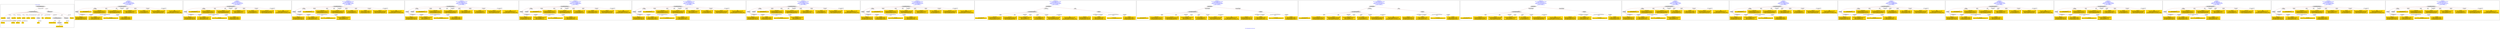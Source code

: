 digraph n0 {
fontcolor="blue"
remincross="true"
label="s19-s-indianapolis-artworks.xml"
subgraph cluster_0 {
label="1-correct model"
n2[style="filled",color="white",fillcolor="lightgray",label="CulturalHeritageObject1"];
n3[shape="plaintext",style="filled",fillcolor="gold",label="creationDate"];
n4[style="filled",color="white",fillcolor="lightgray",label="Person1"];
n5[shape="plaintext",style="filled",fillcolor="gold",label="galleryLabel"];
n6[shape="plaintext",style="filled",fillcolor="gold",label="dimensions"];
n7[shape="plaintext",style="filled",fillcolor="gold",label="materials"];
n8[shape="plaintext",style="filled",fillcolor="gold",label="creditLine"];
n9[shape="plaintext",style="filled",fillcolor="gold",label="provenance"];
n10[style="filled",color="white",fillcolor="lightgray",label="Concept1"];
n11[shape="plaintext",style="filled",fillcolor="gold",label="title"];
n12[shape="plaintext",style="filled",fillcolor="gold",label="accessionNumber"];
n13[style="filled",color="white",fillcolor="lightgray",label="CulturalHeritageObject2"];
n14[style="filled",color="white",fillcolor="lightgray",label="Document2"];
n15[shape="plaintext",style="filled",fillcolor="gold",label="relatedArtworksTitle"];
n16[style="filled",color="white",fillcolor="lightgray",label="Document1"];
n17[shape="plaintext",style="filled",fillcolor="gold",label="nationality"];
n18[shape="plaintext",style="filled",fillcolor="gold",label="birthDate"];
n19[shape="plaintext",style="filled",fillcolor="gold",label="deathDate"];
n20[shape="plaintext",style="filled",fillcolor="gold",label="artist"];
n21[style="filled",color="white",fillcolor="lightgray",label="EuropeanaAggregation1"];
n22[style="filled",color="white",fillcolor="lightgray",label="WebResource1"];
n23[shape="plaintext",style="filled",fillcolor="gold",label="imageURL"];
n24[shape="plaintext",style="filled",fillcolor="gold",label="values"];
n25[shape="plaintext",style="filled",fillcolor="gold",label="relatedArtworksURL"];
n26[shape="plaintext",style="filled",fillcolor="gold",label="sourceURL"];
}
subgraph cluster_1 {
label="candidate 0\nlink coherence:1.0\nnode coherence:1.0\nconfidence:0.6098210716190807\nmapping score:0.6729706602366633\ncost:11.99999\n-precision:0.58-recall:0.29"
n28[style="filled",color="white",fillcolor="lightgray",label="CulturalHeritageObject1"];
n29[style="filled",color="white",fillcolor="lightgray",label="Person1"];
n30[shape="plaintext",style="filled",fillcolor="gold",label="accessionNumber\n[CulturalHeritageObject,extent,1.0]"];
n31[shape="plaintext",style="filled",fillcolor="gold",label="galleryLabel\n[CulturalHeritageObject,title,0.707]\n[CulturalHeritageObject,provenance,0.171]\n[Person,nameOfThePerson,0.061]\n[CulturalHeritageObject,medium,0.06]"];
n32[shape="plaintext",style="filled",fillcolor="gold",label="dimensions\n[CulturalHeritageObject,extent,0.787]\n[Person,nameOfThePerson,0.211]\n[CulturalHeritageObject,title,0.003]\n[CulturalHeritageObject,medium,0.0]"];
n33[shape="plaintext",style="filled",fillcolor="gold",label="provenance\n[CulturalHeritageObject,provenance,0.586]\n[CulturalHeritageObject,title,0.22]\n[CulturalHeritageObject,rightsHolder,0.116]\n[Person,nameOfThePerson,0.078]"];
n34[shape="plaintext",style="filled",fillcolor="gold",label="deathDate\n[Person,dateOfDeath,0.708]\n[CulturalHeritageObject,created,0.201]\n[Person,dateOfBirth,0.09]\n[CulturalHeritageObject,provenance,0.001]"];
n35[shape="plaintext",style="filled",fillcolor="gold",label="creationDate\n[CulturalHeritageObject,created,0.455]\n[Person,dateOfDeath,0.273]\n[Person,dateOfBirth,0.271]\n[CulturalHeritageObject,provenance,0.001]"];
n36[shape="plaintext",style="filled",fillcolor="gold",label="materials\n[CulturalHeritageObject,medium,1.0]\n[Concept,prefLabel,0.0]\n[Person,nameOfThePerson,0.0]\n[CulturalHeritageObject,title,0.0]"];
n37[shape="plaintext",style="filled",fillcolor="gold",label="creditLine\n[CulturalHeritageObject,provenance,0.899]\n[CulturalHeritageObject,title,0.055]\n[Person,nameOfThePerson,0.039]\n[CulturalHeritageObject,rightsHolder,0.006]"];
n38[shape="plaintext",style="filled",fillcolor="gold",label="title\n[CulturalHeritageObject,title,0.849]\n[Person,nameOfThePerson,0.1]\n[CulturalHeritageObject,provenance,0.046]\n[CulturalHeritageObject,accessionNumber,0.004]"];
n39[shape="plaintext",style="filled",fillcolor="gold",label="nationality\n[Person,countryAssociatedWithThePerson,1.0]"];
n40[shape="plaintext",style="filled",fillcolor="gold",label="birthDate\n[Person,dateOfBirth,0.608]\n[CulturalHeritageObject,created,0.326]\n[Person,dateOfDeath,0.066]\n[CulturalHeritageObject,extent,0.0]"];
}
subgraph cluster_2 {
label="candidate 1\nlink coherence:1.0\nnode coherence:1.0\nconfidence:0.5714271812495123\nmapping score:0.6601726967801405\ncost:11.99999\n-precision:0.58-recall:0.29"
n42[style="filled",color="white",fillcolor="lightgray",label="CulturalHeritageObject1"];
n43[style="filled",color="white",fillcolor="lightgray",label="Person1"];
n44[shape="plaintext",style="filled",fillcolor="gold",label="accessionNumber\n[CulturalHeritageObject,extent,1.0]"];
n45[shape="plaintext",style="filled",fillcolor="gold",label="galleryLabel\n[CulturalHeritageObject,title,0.707]\n[CulturalHeritageObject,provenance,0.171]\n[Person,nameOfThePerson,0.061]\n[CulturalHeritageObject,medium,0.06]"];
n46[shape="plaintext",style="filled",fillcolor="gold",label="dimensions\n[CulturalHeritageObject,extent,0.787]\n[Person,nameOfThePerson,0.211]\n[CulturalHeritageObject,title,0.003]\n[CulturalHeritageObject,medium,0.0]"];
n47[shape="plaintext",style="filled",fillcolor="gold",label="creditLine\n[CulturalHeritageObject,provenance,0.899]\n[CulturalHeritageObject,title,0.055]\n[Person,nameOfThePerson,0.039]\n[CulturalHeritageObject,rightsHolder,0.006]"];
n48[shape="plaintext",style="filled",fillcolor="gold",label="deathDate\n[Person,dateOfDeath,0.708]\n[CulturalHeritageObject,created,0.201]\n[Person,dateOfBirth,0.09]\n[CulturalHeritageObject,provenance,0.001]"];
n49[shape="plaintext",style="filled",fillcolor="gold",label="creationDate\n[CulturalHeritageObject,created,0.455]\n[Person,dateOfDeath,0.273]\n[Person,dateOfBirth,0.271]\n[CulturalHeritageObject,provenance,0.001]"];
n50[shape="plaintext",style="filled",fillcolor="gold",label="materials\n[CulturalHeritageObject,medium,1.0]\n[Concept,prefLabel,0.0]\n[Person,nameOfThePerson,0.0]\n[CulturalHeritageObject,title,0.0]"];
n51[shape="plaintext",style="filled",fillcolor="gold",label="provenance\n[CulturalHeritageObject,provenance,0.586]\n[CulturalHeritageObject,title,0.22]\n[CulturalHeritageObject,rightsHolder,0.116]\n[Person,nameOfThePerson,0.078]"];
n52[shape="plaintext",style="filled",fillcolor="gold",label="title\n[CulturalHeritageObject,title,0.849]\n[Person,nameOfThePerson,0.1]\n[CulturalHeritageObject,provenance,0.046]\n[CulturalHeritageObject,accessionNumber,0.004]"];
n53[shape="plaintext",style="filled",fillcolor="gold",label="nationality\n[Person,countryAssociatedWithThePerson,1.0]"];
n54[shape="plaintext",style="filled",fillcolor="gold",label="birthDate\n[Person,dateOfBirth,0.608]\n[CulturalHeritageObject,created,0.326]\n[Person,dateOfDeath,0.066]\n[CulturalHeritageObject,extent,0.0]"];
}
subgraph cluster_3 {
label="candidate 10\nlink coherence:0.9230769230769231\nnode coherence:1.0\nconfidence:0.5675004105070843\nmapping score:0.6588637731993311\ncost:12.99999\n-precision:0.38-recall:0.21"
n56[style="filled",color="white",fillcolor="lightgray",label="CulturalHeritageObject1"];
n57[style="filled",color="white",fillcolor="lightgray",label="Person1"];
n58[style="filled",color="white",fillcolor="lightgray",label="Concept1"];
n59[shape="plaintext",style="filled",fillcolor="gold",label="accessionNumber\n[CulturalHeritageObject,extent,1.0]"];
n60[shape="plaintext",style="filled",fillcolor="gold",label="galleryLabel\n[CulturalHeritageObject,title,0.707]\n[CulturalHeritageObject,provenance,0.171]\n[Person,nameOfThePerson,0.061]\n[CulturalHeritageObject,medium,0.06]"];
n61[shape="plaintext",style="filled",fillcolor="gold",label="dimensions\n[CulturalHeritageObject,extent,0.787]\n[Person,nameOfThePerson,0.211]\n[CulturalHeritageObject,title,0.003]\n[CulturalHeritageObject,medium,0.0]"];
n62[shape="plaintext",style="filled",fillcolor="gold",label="provenance\n[CulturalHeritageObject,provenance,0.586]\n[CulturalHeritageObject,title,0.22]\n[CulturalHeritageObject,rightsHolder,0.116]\n[Person,nameOfThePerson,0.078]"];
n63[shape="plaintext",style="filled",fillcolor="gold",label="deathDate\n[Person,dateOfDeath,0.708]\n[CulturalHeritageObject,created,0.201]\n[Person,dateOfBirth,0.09]\n[CulturalHeritageObject,provenance,0.001]"];
n64[shape="plaintext",style="filled",fillcolor="gold",label="materials\n[CulturalHeritageObject,medium,1.0]\n[Concept,prefLabel,0.0]\n[Person,nameOfThePerson,0.0]\n[CulturalHeritageObject,title,0.0]"];
n65[shape="plaintext",style="filled",fillcolor="gold",label="birthDate\n[Person,dateOfBirth,0.608]\n[CulturalHeritageObject,created,0.326]\n[Person,dateOfDeath,0.066]\n[CulturalHeritageObject,extent,0.0]"];
n66[shape="plaintext",style="filled",fillcolor="gold",label="creditLine\n[CulturalHeritageObject,provenance,0.899]\n[CulturalHeritageObject,title,0.055]\n[Person,nameOfThePerson,0.039]\n[CulturalHeritageObject,rightsHolder,0.006]"];
n67[shape="plaintext",style="filled",fillcolor="gold",label="title\n[CulturalHeritageObject,title,0.849]\n[Person,nameOfThePerson,0.1]\n[CulturalHeritageObject,provenance,0.046]\n[CulturalHeritageObject,accessionNumber,0.004]"];
n68[shape="plaintext",style="filled",fillcolor="gold",label="nationality\n[Person,countryAssociatedWithThePerson,1.0]"];
n69[shape="plaintext",style="filled",fillcolor="gold",label="creationDate\n[CulturalHeritageObject,created,0.455]\n[Person,dateOfDeath,0.273]\n[Person,dateOfBirth,0.271]\n[CulturalHeritageObject,provenance,0.001]"];
}
subgraph cluster_4 {
label="candidate 11\nlink coherence:0.9230769230769231\nnode coherence:1.0\nconfidence:0.5470961419353331\nmapping score:0.6520623503420807\ncost:12.99999\n-precision:0.38-recall:0.21"
n71[style="filled",color="white",fillcolor="lightgray",label="CulturalHeritageObject1"];
n72[style="filled",color="white",fillcolor="lightgray",label="Person1"];
n73[style="filled",color="white",fillcolor="lightgray",label="Concept1"];
n74[shape="plaintext",style="filled",fillcolor="gold",label="accessionNumber\n[CulturalHeritageObject,extent,1.0]"];
n75[shape="plaintext",style="filled",fillcolor="gold",label="galleryLabel\n[CulturalHeritageObject,title,0.707]\n[CulturalHeritageObject,provenance,0.171]\n[Person,nameOfThePerson,0.061]\n[CulturalHeritageObject,medium,0.06]"];
n76[shape="plaintext",style="filled",fillcolor="gold",label="dimensions\n[CulturalHeritageObject,extent,0.787]\n[Person,nameOfThePerson,0.211]\n[CulturalHeritageObject,title,0.003]\n[CulturalHeritageObject,medium,0.0]"];
n77[shape="plaintext",style="filled",fillcolor="gold",label="provenance\n[CulturalHeritageObject,provenance,0.586]\n[CulturalHeritageObject,title,0.22]\n[CulturalHeritageObject,rightsHolder,0.116]\n[Person,nameOfThePerson,0.078]"];
n78[shape="plaintext",style="filled",fillcolor="gold",label="deathDate\n[Person,dateOfDeath,0.708]\n[CulturalHeritageObject,created,0.201]\n[Person,dateOfBirth,0.09]\n[CulturalHeritageObject,provenance,0.001]"];
n79[shape="plaintext",style="filled",fillcolor="gold",label="creationDate\n[CulturalHeritageObject,created,0.455]\n[Person,dateOfDeath,0.273]\n[Person,dateOfBirth,0.271]\n[CulturalHeritageObject,provenance,0.001]"];
n80[shape="plaintext",style="filled",fillcolor="gold",label="materials\n[CulturalHeritageObject,medium,1.0]\n[Concept,prefLabel,0.0]\n[Person,nameOfThePerson,0.0]\n[CulturalHeritageObject,title,0.0]"];
n81[shape="plaintext",style="filled",fillcolor="gold",label="creditLine\n[CulturalHeritageObject,provenance,0.899]\n[CulturalHeritageObject,title,0.055]\n[Person,nameOfThePerson,0.039]\n[CulturalHeritageObject,rightsHolder,0.006]"];
n82[shape="plaintext",style="filled",fillcolor="gold",label="title\n[CulturalHeritageObject,title,0.849]\n[Person,nameOfThePerson,0.1]\n[CulturalHeritageObject,provenance,0.046]\n[CulturalHeritageObject,accessionNumber,0.004]"];
n83[shape="plaintext",style="filled",fillcolor="gold",label="nationality\n[Person,countryAssociatedWithThePerson,1.0]"];
n84[shape="plaintext",style="filled",fillcolor="gold",label="birthDate\n[Person,dateOfBirth,0.608]\n[CulturalHeritageObject,created,0.326]\n[Person,dateOfDeath,0.066]\n[CulturalHeritageObject,extent,0.0]"];
}
subgraph cluster_5 {
label="candidate 12\nlink coherence:0.9230769230769231\nnode coherence:1.0\nconfidence:0.5114786998479691\nmapping score:0.6401898696462928\ncost:12.99999\n-precision:0.31-recall:0.17"
n86[style="filled",color="white",fillcolor="lightgray",label="CulturalHeritageObject1"];
n87[style="filled",color="white",fillcolor="lightgray",label="Person1"];
n88[style="filled",color="white",fillcolor="lightgray",label="Concept1"];
n89[shape="plaintext",style="filled",fillcolor="gold",label="accessionNumber\n[CulturalHeritageObject,extent,1.0]"];
n90[shape="plaintext",style="filled",fillcolor="gold",label="galleryLabel\n[CulturalHeritageObject,title,0.707]\n[CulturalHeritageObject,provenance,0.171]\n[Person,nameOfThePerson,0.061]\n[CulturalHeritageObject,medium,0.06]"];
n91[shape="plaintext",style="filled",fillcolor="gold",label="dimensions\n[CulturalHeritageObject,extent,0.787]\n[Person,nameOfThePerson,0.211]\n[CulturalHeritageObject,title,0.003]\n[CulturalHeritageObject,medium,0.0]"];
n92[shape="plaintext",style="filled",fillcolor="gold",label="provenance\n[CulturalHeritageObject,provenance,0.586]\n[CulturalHeritageObject,title,0.22]\n[CulturalHeritageObject,rightsHolder,0.116]\n[Person,nameOfThePerson,0.078]"];
n93[shape="plaintext",style="filled",fillcolor="gold",label="creationDate\n[CulturalHeritageObject,created,0.455]\n[Person,dateOfDeath,0.273]\n[Person,dateOfBirth,0.271]\n[CulturalHeritageObject,provenance,0.001]"];
n94[shape="plaintext",style="filled",fillcolor="gold",label="materials\n[CulturalHeritageObject,medium,1.0]\n[Concept,prefLabel,0.0]\n[Person,nameOfThePerson,0.0]\n[CulturalHeritageObject,title,0.0]"];
n95[shape="plaintext",style="filled",fillcolor="gold",label="birthDate\n[Person,dateOfBirth,0.608]\n[CulturalHeritageObject,created,0.326]\n[Person,dateOfDeath,0.066]\n[CulturalHeritageObject,extent,0.0]"];
n96[shape="plaintext",style="filled",fillcolor="gold",label="creditLine\n[CulturalHeritageObject,provenance,0.899]\n[CulturalHeritageObject,title,0.055]\n[Person,nameOfThePerson,0.039]\n[CulturalHeritageObject,rightsHolder,0.006]"];
n97[shape="plaintext",style="filled",fillcolor="gold",label="title\n[CulturalHeritageObject,title,0.849]\n[Person,nameOfThePerson,0.1]\n[CulturalHeritageObject,provenance,0.046]\n[CulturalHeritageObject,accessionNumber,0.004]"];
n98[shape="plaintext",style="filled",fillcolor="gold",label="nationality\n[Person,countryAssociatedWithThePerson,1.0]"];
n99[shape="plaintext",style="filled",fillcolor="gold",label="deathDate\n[Person,dateOfDeath,0.708]\n[CulturalHeritageObject,created,0.201]\n[Person,dateOfBirth,0.09]\n[CulturalHeritageObject,provenance,0.001]"];
}
subgraph cluster_6 {
label="candidate 13\nlink coherence:0.9230769230769231\nnode coherence:1.0\nconfidence:0.5043973502209643\nmapping score:0.6378294197706245\ncost:12.99999\n-precision:0.38-recall:0.21"
n101[style="filled",color="white",fillcolor="lightgray",label="CulturalHeritageObject1"];
n102[style="filled",color="white",fillcolor="lightgray",label="Person1"];
n103[style="filled",color="white",fillcolor="lightgray",label="Concept1"];
n104[shape="plaintext",style="filled",fillcolor="gold",label="accessionNumber\n[CulturalHeritageObject,extent,1.0]"];
n105[shape="plaintext",style="filled",fillcolor="gold",label="galleryLabel\n[CulturalHeritageObject,title,0.707]\n[CulturalHeritageObject,provenance,0.171]\n[Person,nameOfThePerson,0.061]\n[CulturalHeritageObject,medium,0.06]"];
n106[shape="plaintext",style="filled",fillcolor="gold",label="dimensions\n[CulturalHeritageObject,extent,0.787]\n[Person,nameOfThePerson,0.211]\n[CulturalHeritageObject,title,0.003]\n[CulturalHeritageObject,medium,0.0]"];
n107[shape="plaintext",style="filled",fillcolor="gold",label="provenance\n[CulturalHeritageObject,provenance,0.586]\n[CulturalHeritageObject,title,0.22]\n[CulturalHeritageObject,rightsHolder,0.116]\n[Person,nameOfThePerson,0.078]"];
n108[shape="plaintext",style="filled",fillcolor="gold",label="creationDate\n[CulturalHeritageObject,created,0.455]\n[Person,dateOfDeath,0.273]\n[Person,dateOfBirth,0.271]\n[CulturalHeritageObject,provenance,0.001]"];
n109[shape="plaintext",style="filled",fillcolor="gold",label="materials\n[CulturalHeritageObject,medium,1.0]\n[Concept,prefLabel,0.0]\n[Person,nameOfThePerson,0.0]\n[CulturalHeritageObject,title,0.0]"];
n110[shape="plaintext",style="filled",fillcolor="gold",label="birthDate\n[Person,dateOfBirth,0.608]\n[CulturalHeritageObject,created,0.326]\n[Person,dateOfDeath,0.066]\n[CulturalHeritageObject,extent,0.0]"];
n111[shape="plaintext",style="filled",fillcolor="gold",label="creditLine\n[CulturalHeritageObject,provenance,0.899]\n[CulturalHeritageObject,title,0.055]\n[Person,nameOfThePerson,0.039]\n[CulturalHeritageObject,rightsHolder,0.006]"];
n112[shape="plaintext",style="filled",fillcolor="gold",label="title\n[CulturalHeritageObject,title,0.849]\n[Person,nameOfThePerson,0.1]\n[CulturalHeritageObject,provenance,0.046]\n[CulturalHeritageObject,accessionNumber,0.004]"];
n113[shape="plaintext",style="filled",fillcolor="gold",label="nationality\n[Person,countryAssociatedWithThePerson,1.0]"];
n114[shape="plaintext",style="filled",fillcolor="gold",label="deathDate\n[Person,dateOfDeath,0.708]\n[CulturalHeritageObject,created,0.201]\n[Person,dateOfBirth,0.09]\n[CulturalHeritageObject,provenance,0.001]"];
}
subgraph cluster_7 {
label="candidate 14\nlink coherence:0.9230769230769231\nnode coherence:1.0\nconfidence:0.4976941311963319\nmapping score:0.6355950134290803\ncost:12.99999\n-precision:0.31-recall:0.17"
n116[style="filled",color="white",fillcolor="lightgray",label="CulturalHeritageObject1"];
n117[style="filled",color="white",fillcolor="lightgray",label="Person1"];
n118[style="filled",color="white",fillcolor="lightgray",label="Concept1"];
n119[shape="plaintext",style="filled",fillcolor="gold",label="accessionNumber\n[CulturalHeritageObject,extent,1.0]"];
n120[shape="plaintext",style="filled",fillcolor="gold",label="galleryLabel\n[CulturalHeritageObject,title,0.707]\n[CulturalHeritageObject,provenance,0.171]\n[Person,nameOfThePerson,0.061]\n[CulturalHeritageObject,medium,0.06]"];
n121[shape="plaintext",style="filled",fillcolor="gold",label="dimensions\n[CulturalHeritageObject,extent,0.787]\n[Person,nameOfThePerson,0.211]\n[CulturalHeritageObject,title,0.003]\n[CulturalHeritageObject,medium,0.0]"];
n122[shape="plaintext",style="filled",fillcolor="gold",label="provenance\n[CulturalHeritageObject,provenance,0.586]\n[CulturalHeritageObject,title,0.22]\n[CulturalHeritageObject,rightsHolder,0.116]\n[Person,nameOfThePerson,0.078]"];
n123[shape="plaintext",style="filled",fillcolor="gold",label="deathDate\n[Person,dateOfDeath,0.708]\n[CulturalHeritageObject,created,0.201]\n[Person,dateOfBirth,0.09]\n[CulturalHeritageObject,provenance,0.001]"];
n124[shape="plaintext",style="filled",fillcolor="gold",label="materials\n[CulturalHeritageObject,medium,1.0]\n[Concept,prefLabel,0.0]\n[Person,nameOfThePerson,0.0]\n[CulturalHeritageObject,title,0.0]"];
n125[shape="plaintext",style="filled",fillcolor="gold",label="birthDate\n[Person,dateOfBirth,0.608]\n[CulturalHeritageObject,created,0.326]\n[Person,dateOfDeath,0.066]\n[CulturalHeritageObject,extent,0.0]"];
n126[shape="plaintext",style="filled",fillcolor="gold",label="creditLine\n[CulturalHeritageObject,provenance,0.899]\n[CulturalHeritageObject,title,0.055]\n[Person,nameOfThePerson,0.039]\n[CulturalHeritageObject,rightsHolder,0.006]"];
n127[shape="plaintext",style="filled",fillcolor="gold",label="title\n[CulturalHeritageObject,title,0.849]\n[Person,nameOfThePerson,0.1]\n[CulturalHeritageObject,provenance,0.046]\n[CulturalHeritageObject,accessionNumber,0.004]"];
n128[shape="plaintext",style="filled",fillcolor="gold",label="nationality\n[Person,countryAssociatedWithThePerson,1.0]"];
n129[shape="plaintext",style="filled",fillcolor="gold",label="creationDate\n[CulturalHeritageObject,created,0.455]\n[Person,dateOfDeath,0.273]\n[Person,dateOfBirth,0.271]\n[CulturalHeritageObject,provenance,0.001]"];
}
subgraph cluster_8 {
label="candidate 15\nlink coherence:0.9230769230769231\nnode coherence:1.0\nconfidence:0.46600345985139585\nmapping score:0.6250314563141016\ncost:12.99999\n-precision:0.38-recall:0.21"
n131[style="filled",color="white",fillcolor="lightgray",label="CulturalHeritageObject1"];
n132[style="filled",color="white",fillcolor="lightgray",label="Person1"];
n133[style="filled",color="white",fillcolor="lightgray",label="Concept1"];
n134[shape="plaintext",style="filled",fillcolor="gold",label="accessionNumber\n[CulturalHeritageObject,extent,1.0]"];
n135[shape="plaintext",style="filled",fillcolor="gold",label="galleryLabel\n[CulturalHeritageObject,title,0.707]\n[CulturalHeritageObject,provenance,0.171]\n[Person,nameOfThePerson,0.061]\n[CulturalHeritageObject,medium,0.06]"];
n136[shape="plaintext",style="filled",fillcolor="gold",label="dimensions\n[CulturalHeritageObject,extent,0.787]\n[Person,nameOfThePerson,0.211]\n[CulturalHeritageObject,title,0.003]\n[CulturalHeritageObject,medium,0.0]"];
n137[shape="plaintext",style="filled",fillcolor="gold",label="creditLine\n[CulturalHeritageObject,provenance,0.899]\n[CulturalHeritageObject,title,0.055]\n[Person,nameOfThePerson,0.039]\n[CulturalHeritageObject,rightsHolder,0.006]"];
n138[shape="plaintext",style="filled",fillcolor="gold",label="creationDate\n[CulturalHeritageObject,created,0.455]\n[Person,dateOfDeath,0.273]\n[Person,dateOfBirth,0.271]\n[CulturalHeritageObject,provenance,0.001]"];
n139[shape="plaintext",style="filled",fillcolor="gold",label="materials\n[CulturalHeritageObject,medium,1.0]\n[Concept,prefLabel,0.0]\n[Person,nameOfThePerson,0.0]\n[CulturalHeritageObject,title,0.0]"];
n140[shape="plaintext",style="filled",fillcolor="gold",label="birthDate\n[Person,dateOfBirth,0.608]\n[CulturalHeritageObject,created,0.326]\n[Person,dateOfDeath,0.066]\n[CulturalHeritageObject,extent,0.0]"];
n141[shape="plaintext",style="filled",fillcolor="gold",label="provenance\n[CulturalHeritageObject,provenance,0.586]\n[CulturalHeritageObject,title,0.22]\n[CulturalHeritageObject,rightsHolder,0.116]\n[Person,nameOfThePerson,0.078]"];
n142[shape="plaintext",style="filled",fillcolor="gold",label="title\n[CulturalHeritageObject,title,0.849]\n[Person,nameOfThePerson,0.1]\n[CulturalHeritageObject,provenance,0.046]\n[CulturalHeritageObject,accessionNumber,0.004]"];
n143[shape="plaintext",style="filled",fillcolor="gold",label="nationality\n[Person,countryAssociatedWithThePerson,1.0]"];
n144[shape="plaintext",style="filled",fillcolor="gold",label="deathDate\n[Person,dateOfDeath,0.708]\n[CulturalHeritageObject,created,0.201]\n[Person,dateOfBirth,0.09]\n[CulturalHeritageObject,provenance,0.001]"];
}
subgraph cluster_9 {
label="candidate 16\nlink coherence:0.8461538461538461\nnode coherence:1.0\nconfidence:0.6098210716190807\nmapping score:0.6729706602366633\ncost:211.010002\n-precision:0.46-recall:0.25"
n146[style="filled",color="white",fillcolor="lightgray",label="ProvidedCHO1"];
n147[style="filled",color="white",fillcolor="lightgray",label="CulturalHeritageObject1"];
n148[style="filled",color="white",fillcolor="lightgray",label="Person1"];
n149[shape="plaintext",style="filled",fillcolor="gold",label="accessionNumber\n[CulturalHeritageObject,extent,1.0]"];
n150[shape="plaintext",style="filled",fillcolor="gold",label="galleryLabel\n[CulturalHeritageObject,title,0.707]\n[CulturalHeritageObject,provenance,0.171]\n[Person,nameOfThePerson,0.061]\n[CulturalHeritageObject,medium,0.06]"];
n151[shape="plaintext",style="filled",fillcolor="gold",label="dimensions\n[CulturalHeritageObject,extent,0.787]\n[Person,nameOfThePerson,0.211]\n[CulturalHeritageObject,title,0.003]\n[CulturalHeritageObject,medium,0.0]"];
n152[shape="plaintext",style="filled",fillcolor="gold",label="provenance\n[CulturalHeritageObject,provenance,0.586]\n[CulturalHeritageObject,title,0.22]\n[CulturalHeritageObject,rightsHolder,0.116]\n[Person,nameOfThePerson,0.078]"];
n153[shape="plaintext",style="filled",fillcolor="gold",label="deathDate\n[Person,dateOfDeath,0.708]\n[CulturalHeritageObject,created,0.201]\n[Person,dateOfBirth,0.09]\n[CulturalHeritageObject,provenance,0.001]"];
n154[shape="plaintext",style="filled",fillcolor="gold",label="creationDate\n[CulturalHeritageObject,created,0.455]\n[Person,dateOfDeath,0.273]\n[Person,dateOfBirth,0.271]\n[CulturalHeritageObject,provenance,0.001]"];
n155[shape="plaintext",style="filled",fillcolor="gold",label="materials\n[CulturalHeritageObject,medium,1.0]\n[Concept,prefLabel,0.0]\n[Person,nameOfThePerson,0.0]\n[CulturalHeritageObject,title,0.0]"];
n156[shape="plaintext",style="filled",fillcolor="gold",label="creditLine\n[CulturalHeritageObject,provenance,0.899]\n[CulturalHeritageObject,title,0.055]\n[Person,nameOfThePerson,0.039]\n[CulturalHeritageObject,rightsHolder,0.006]"];
n157[shape="plaintext",style="filled",fillcolor="gold",label="title\n[CulturalHeritageObject,title,0.849]\n[Person,nameOfThePerson,0.1]\n[CulturalHeritageObject,provenance,0.046]\n[CulturalHeritageObject,accessionNumber,0.004]"];
n158[shape="plaintext",style="filled",fillcolor="gold",label="nationality\n[Person,countryAssociatedWithThePerson,1.0]"];
n159[shape="plaintext",style="filled",fillcolor="gold",label="birthDate\n[Person,dateOfBirth,0.608]\n[CulturalHeritageObject,created,0.326]\n[Person,dateOfDeath,0.066]\n[CulturalHeritageObject,extent,0.0]"];
}
subgraph cluster_10 {
label="candidate 17\nlink coherence:0.8461538461538461\nnode coherence:1.0\nconfidence:0.6098210716190807\nmapping score:0.6729706602366633\ncost:211.020004\n-precision:0.46-recall:0.25"
n161[style="filled",color="white",fillcolor="lightgray",label="Organization1"];
n162[style="filled",color="white",fillcolor="lightgray",label="CulturalHeritageObject1"];
n163[style="filled",color="white",fillcolor="lightgray",label="Person1"];
n164[shape="plaintext",style="filled",fillcolor="gold",label="accessionNumber\n[CulturalHeritageObject,extent,1.0]"];
n165[shape="plaintext",style="filled",fillcolor="gold",label="galleryLabel\n[CulturalHeritageObject,title,0.707]\n[CulturalHeritageObject,provenance,0.171]\n[Person,nameOfThePerson,0.061]\n[CulturalHeritageObject,medium,0.06]"];
n166[shape="plaintext",style="filled",fillcolor="gold",label="dimensions\n[CulturalHeritageObject,extent,0.787]\n[Person,nameOfThePerson,0.211]\n[CulturalHeritageObject,title,0.003]\n[CulturalHeritageObject,medium,0.0]"];
n167[shape="plaintext",style="filled",fillcolor="gold",label="provenance\n[CulturalHeritageObject,provenance,0.586]\n[CulturalHeritageObject,title,0.22]\n[CulturalHeritageObject,rightsHolder,0.116]\n[Person,nameOfThePerson,0.078]"];
n168[shape="plaintext",style="filled",fillcolor="gold",label="deathDate\n[Person,dateOfDeath,0.708]\n[CulturalHeritageObject,created,0.201]\n[Person,dateOfBirth,0.09]\n[CulturalHeritageObject,provenance,0.001]"];
n169[shape="plaintext",style="filled",fillcolor="gold",label="creationDate\n[CulturalHeritageObject,created,0.455]\n[Person,dateOfDeath,0.273]\n[Person,dateOfBirth,0.271]\n[CulturalHeritageObject,provenance,0.001]"];
n170[shape="plaintext",style="filled",fillcolor="gold",label="materials\n[CulturalHeritageObject,medium,1.0]\n[Concept,prefLabel,0.0]\n[Person,nameOfThePerson,0.0]\n[CulturalHeritageObject,title,0.0]"];
n171[shape="plaintext",style="filled",fillcolor="gold",label="creditLine\n[CulturalHeritageObject,provenance,0.899]\n[CulturalHeritageObject,title,0.055]\n[Person,nameOfThePerson,0.039]\n[CulturalHeritageObject,rightsHolder,0.006]"];
n172[shape="plaintext",style="filled",fillcolor="gold",label="title\n[CulturalHeritageObject,title,0.849]\n[Person,nameOfThePerson,0.1]\n[CulturalHeritageObject,provenance,0.046]\n[CulturalHeritageObject,accessionNumber,0.004]"];
n173[shape="plaintext",style="filled",fillcolor="gold",label="nationality\n[Person,countryAssociatedWithThePerson,1.0]"];
n174[shape="plaintext",style="filled",fillcolor="gold",label="birthDate\n[Person,dateOfBirth,0.608]\n[CulturalHeritageObject,created,0.326]\n[Person,dateOfDeath,0.066]\n[CulturalHeritageObject,extent,0.0]"];
}
subgraph cluster_11 {
label="candidate 18\nlink coherence:0.8461538461538461\nnode coherence:1.0\nconfidence:0.5714271812495123\nmapping score:0.6601726967801405\ncost:211.010002\n-precision:0.46-recall:0.25"
n176[style="filled",color="white",fillcolor="lightgray",label="ProvidedCHO1"];
n177[style="filled",color="white",fillcolor="lightgray",label="CulturalHeritageObject1"];
n178[style="filled",color="white",fillcolor="lightgray",label="Person1"];
n179[shape="plaintext",style="filled",fillcolor="gold",label="accessionNumber\n[CulturalHeritageObject,extent,1.0]"];
n180[shape="plaintext",style="filled",fillcolor="gold",label="galleryLabel\n[CulturalHeritageObject,title,0.707]\n[CulturalHeritageObject,provenance,0.171]\n[Person,nameOfThePerson,0.061]\n[CulturalHeritageObject,medium,0.06]"];
n181[shape="plaintext",style="filled",fillcolor="gold",label="dimensions\n[CulturalHeritageObject,extent,0.787]\n[Person,nameOfThePerson,0.211]\n[CulturalHeritageObject,title,0.003]\n[CulturalHeritageObject,medium,0.0]"];
n182[shape="plaintext",style="filled",fillcolor="gold",label="creditLine\n[CulturalHeritageObject,provenance,0.899]\n[CulturalHeritageObject,title,0.055]\n[Person,nameOfThePerson,0.039]\n[CulturalHeritageObject,rightsHolder,0.006]"];
n183[shape="plaintext",style="filled",fillcolor="gold",label="deathDate\n[Person,dateOfDeath,0.708]\n[CulturalHeritageObject,created,0.201]\n[Person,dateOfBirth,0.09]\n[CulturalHeritageObject,provenance,0.001]"];
n184[shape="plaintext",style="filled",fillcolor="gold",label="creationDate\n[CulturalHeritageObject,created,0.455]\n[Person,dateOfDeath,0.273]\n[Person,dateOfBirth,0.271]\n[CulturalHeritageObject,provenance,0.001]"];
n185[shape="plaintext",style="filled",fillcolor="gold",label="materials\n[CulturalHeritageObject,medium,1.0]\n[Concept,prefLabel,0.0]\n[Person,nameOfThePerson,0.0]\n[CulturalHeritageObject,title,0.0]"];
n186[shape="plaintext",style="filled",fillcolor="gold",label="provenance\n[CulturalHeritageObject,provenance,0.586]\n[CulturalHeritageObject,title,0.22]\n[CulturalHeritageObject,rightsHolder,0.116]\n[Person,nameOfThePerson,0.078]"];
n187[shape="plaintext",style="filled",fillcolor="gold",label="title\n[CulturalHeritageObject,title,0.849]\n[Person,nameOfThePerson,0.1]\n[CulturalHeritageObject,provenance,0.046]\n[CulturalHeritageObject,accessionNumber,0.004]"];
n188[shape="plaintext",style="filled",fillcolor="gold",label="nationality\n[Person,countryAssociatedWithThePerson,1.0]"];
n189[shape="plaintext",style="filled",fillcolor="gold",label="birthDate\n[Person,dateOfBirth,0.608]\n[CulturalHeritageObject,created,0.326]\n[Person,dateOfDeath,0.066]\n[CulturalHeritageObject,extent,0.0]"];
}
subgraph cluster_12 {
label="candidate 19\nlink coherence:0.8461538461538461\nnode coherence:1.0\nconfidence:0.5714271812495123\nmapping score:0.6601726967801405\ncost:211.020004\n-precision:0.46-recall:0.25"
n191[style="filled",color="white",fillcolor="lightgray",label="Organization1"];
n192[style="filled",color="white",fillcolor="lightgray",label="CulturalHeritageObject1"];
n193[style="filled",color="white",fillcolor="lightgray",label="Person1"];
n194[shape="plaintext",style="filled",fillcolor="gold",label="accessionNumber\n[CulturalHeritageObject,extent,1.0]"];
n195[shape="plaintext",style="filled",fillcolor="gold",label="galleryLabel\n[CulturalHeritageObject,title,0.707]\n[CulturalHeritageObject,provenance,0.171]\n[Person,nameOfThePerson,0.061]\n[CulturalHeritageObject,medium,0.06]"];
n196[shape="plaintext",style="filled",fillcolor="gold",label="dimensions\n[CulturalHeritageObject,extent,0.787]\n[Person,nameOfThePerson,0.211]\n[CulturalHeritageObject,title,0.003]\n[CulturalHeritageObject,medium,0.0]"];
n197[shape="plaintext",style="filled",fillcolor="gold",label="creditLine\n[CulturalHeritageObject,provenance,0.899]\n[CulturalHeritageObject,title,0.055]\n[Person,nameOfThePerson,0.039]\n[CulturalHeritageObject,rightsHolder,0.006]"];
n198[shape="plaintext",style="filled",fillcolor="gold",label="deathDate\n[Person,dateOfDeath,0.708]\n[CulturalHeritageObject,created,0.201]\n[Person,dateOfBirth,0.09]\n[CulturalHeritageObject,provenance,0.001]"];
n199[shape="plaintext",style="filled",fillcolor="gold",label="creationDate\n[CulturalHeritageObject,created,0.455]\n[Person,dateOfDeath,0.273]\n[Person,dateOfBirth,0.271]\n[CulturalHeritageObject,provenance,0.001]"];
n200[shape="plaintext",style="filled",fillcolor="gold",label="materials\n[CulturalHeritageObject,medium,1.0]\n[Concept,prefLabel,0.0]\n[Person,nameOfThePerson,0.0]\n[CulturalHeritageObject,title,0.0]"];
n201[shape="plaintext",style="filled",fillcolor="gold",label="provenance\n[CulturalHeritageObject,provenance,0.586]\n[CulturalHeritageObject,title,0.22]\n[CulturalHeritageObject,rightsHolder,0.116]\n[Person,nameOfThePerson,0.078]"];
n202[shape="plaintext",style="filled",fillcolor="gold",label="title\n[CulturalHeritageObject,title,0.849]\n[Person,nameOfThePerson,0.1]\n[CulturalHeritageObject,provenance,0.046]\n[CulturalHeritageObject,accessionNumber,0.004]"];
n203[shape="plaintext",style="filled",fillcolor="gold",label="nationality\n[Person,countryAssociatedWithThePerson,1.0]"];
n204[shape="plaintext",style="filled",fillcolor="gold",label="birthDate\n[Person,dateOfBirth,0.608]\n[CulturalHeritageObject,created,0.326]\n[Person,dateOfDeath,0.066]\n[CulturalHeritageObject,extent,0.0]"];
}
subgraph cluster_13 {
label="candidate 2\nlink coherence:1.0\nnode coherence:1.0\nconfidence:0.5675004105070843\nmapping score:0.6588637731993311\ncost:11.99999\n-precision:0.42-recall:0.21"
n206[style="filled",color="white",fillcolor="lightgray",label="CulturalHeritageObject1"];
n207[style="filled",color="white",fillcolor="lightgray",label="Person1"];
n208[shape="plaintext",style="filled",fillcolor="gold",label="accessionNumber\n[CulturalHeritageObject,extent,1.0]"];
n209[shape="plaintext",style="filled",fillcolor="gold",label="galleryLabel\n[CulturalHeritageObject,title,0.707]\n[CulturalHeritageObject,provenance,0.171]\n[Person,nameOfThePerson,0.061]\n[CulturalHeritageObject,medium,0.06]"];
n210[shape="plaintext",style="filled",fillcolor="gold",label="dimensions\n[CulturalHeritageObject,extent,0.787]\n[Person,nameOfThePerson,0.211]\n[CulturalHeritageObject,title,0.003]\n[CulturalHeritageObject,medium,0.0]"];
n211[shape="plaintext",style="filled",fillcolor="gold",label="provenance\n[CulturalHeritageObject,provenance,0.586]\n[CulturalHeritageObject,title,0.22]\n[CulturalHeritageObject,rightsHolder,0.116]\n[Person,nameOfThePerson,0.078]"];
n212[shape="plaintext",style="filled",fillcolor="gold",label="deathDate\n[Person,dateOfDeath,0.708]\n[CulturalHeritageObject,created,0.201]\n[Person,dateOfBirth,0.09]\n[CulturalHeritageObject,provenance,0.001]"];
n213[shape="plaintext",style="filled",fillcolor="gold",label="materials\n[CulturalHeritageObject,medium,1.0]\n[Concept,prefLabel,0.0]\n[Person,nameOfThePerson,0.0]\n[CulturalHeritageObject,title,0.0]"];
n214[shape="plaintext",style="filled",fillcolor="gold",label="birthDate\n[Person,dateOfBirth,0.608]\n[CulturalHeritageObject,created,0.326]\n[Person,dateOfDeath,0.066]\n[CulturalHeritageObject,extent,0.0]"];
n215[shape="plaintext",style="filled",fillcolor="gold",label="creditLine\n[CulturalHeritageObject,provenance,0.899]\n[CulturalHeritageObject,title,0.055]\n[Person,nameOfThePerson,0.039]\n[CulturalHeritageObject,rightsHolder,0.006]"];
n216[shape="plaintext",style="filled",fillcolor="gold",label="title\n[CulturalHeritageObject,title,0.849]\n[Person,nameOfThePerson,0.1]\n[CulturalHeritageObject,provenance,0.046]\n[CulturalHeritageObject,accessionNumber,0.004]"];
n217[shape="plaintext",style="filled",fillcolor="gold",label="nationality\n[Person,countryAssociatedWithThePerson,1.0]"];
n218[shape="plaintext",style="filled",fillcolor="gold",label="creationDate\n[CulturalHeritageObject,created,0.455]\n[Person,dateOfDeath,0.273]\n[Person,dateOfBirth,0.271]\n[CulturalHeritageObject,provenance,0.001]"];
}
subgraph cluster_14 {
label="candidate 3\nlink coherence:1.0\nnode coherence:1.0\nconfidence:0.5470961419353331\nmapping score:0.6520623503420807\ncost:11.99999\n-precision:0.42-recall:0.21"
n220[style="filled",color="white",fillcolor="lightgray",label="CulturalHeritageObject1"];
n221[style="filled",color="white",fillcolor="lightgray",label="Person1"];
n222[shape="plaintext",style="filled",fillcolor="gold",label="accessionNumber\n[CulturalHeritageObject,extent,1.0]"];
n223[shape="plaintext",style="filled",fillcolor="gold",label="galleryLabel\n[CulturalHeritageObject,title,0.707]\n[CulturalHeritageObject,provenance,0.171]\n[Person,nameOfThePerson,0.061]\n[CulturalHeritageObject,medium,0.06]"];
n224[shape="plaintext",style="filled",fillcolor="gold",label="dimensions\n[CulturalHeritageObject,extent,0.787]\n[Person,nameOfThePerson,0.211]\n[CulturalHeritageObject,title,0.003]\n[CulturalHeritageObject,medium,0.0]"];
n225[shape="plaintext",style="filled",fillcolor="gold",label="provenance\n[CulturalHeritageObject,provenance,0.586]\n[CulturalHeritageObject,title,0.22]\n[CulturalHeritageObject,rightsHolder,0.116]\n[Person,nameOfThePerson,0.078]"];
n226[shape="plaintext",style="filled",fillcolor="gold",label="deathDate\n[Person,dateOfDeath,0.708]\n[CulturalHeritageObject,created,0.201]\n[Person,dateOfBirth,0.09]\n[CulturalHeritageObject,provenance,0.001]"];
n227[shape="plaintext",style="filled",fillcolor="gold",label="creationDate\n[CulturalHeritageObject,created,0.455]\n[Person,dateOfDeath,0.273]\n[Person,dateOfBirth,0.271]\n[CulturalHeritageObject,provenance,0.001]"];
n228[shape="plaintext",style="filled",fillcolor="gold",label="materials\n[CulturalHeritageObject,medium,1.0]\n[Concept,prefLabel,0.0]\n[Person,nameOfThePerson,0.0]\n[CulturalHeritageObject,title,0.0]"];
n229[shape="plaintext",style="filled",fillcolor="gold",label="creditLine\n[CulturalHeritageObject,provenance,0.899]\n[CulturalHeritageObject,title,0.055]\n[Person,nameOfThePerson,0.039]\n[CulturalHeritageObject,rightsHolder,0.006]"];
n230[shape="plaintext",style="filled",fillcolor="gold",label="title\n[CulturalHeritageObject,title,0.849]\n[Person,nameOfThePerson,0.1]\n[CulturalHeritageObject,provenance,0.046]\n[CulturalHeritageObject,accessionNumber,0.004]"];
n231[shape="plaintext",style="filled",fillcolor="gold",label="nationality\n[Person,countryAssociatedWithThePerson,1.0]"];
n232[shape="plaintext",style="filled",fillcolor="gold",label="birthDate\n[Person,dateOfBirth,0.608]\n[CulturalHeritageObject,created,0.326]\n[Person,dateOfDeath,0.066]\n[CulturalHeritageObject,extent,0.0]"];
}
subgraph cluster_15 {
label="candidate 4\nlink coherence:1.0\nnode coherence:1.0\nconfidence:0.5114786998479691\nmapping score:0.6401898696462928\ncost:11.99999\n-precision:0.33-recall:0.17"
n234[style="filled",color="white",fillcolor="lightgray",label="CulturalHeritageObject1"];
n235[style="filled",color="white",fillcolor="lightgray",label="Person1"];
n236[shape="plaintext",style="filled",fillcolor="gold",label="accessionNumber\n[CulturalHeritageObject,extent,1.0]"];
n237[shape="plaintext",style="filled",fillcolor="gold",label="galleryLabel\n[CulturalHeritageObject,title,0.707]\n[CulturalHeritageObject,provenance,0.171]\n[Person,nameOfThePerson,0.061]\n[CulturalHeritageObject,medium,0.06]"];
n238[shape="plaintext",style="filled",fillcolor="gold",label="dimensions\n[CulturalHeritageObject,extent,0.787]\n[Person,nameOfThePerson,0.211]\n[CulturalHeritageObject,title,0.003]\n[CulturalHeritageObject,medium,0.0]"];
n239[shape="plaintext",style="filled",fillcolor="gold",label="provenance\n[CulturalHeritageObject,provenance,0.586]\n[CulturalHeritageObject,title,0.22]\n[CulturalHeritageObject,rightsHolder,0.116]\n[Person,nameOfThePerson,0.078]"];
n240[shape="plaintext",style="filled",fillcolor="gold",label="creationDate\n[CulturalHeritageObject,created,0.455]\n[Person,dateOfDeath,0.273]\n[Person,dateOfBirth,0.271]\n[CulturalHeritageObject,provenance,0.001]"];
n241[shape="plaintext",style="filled",fillcolor="gold",label="materials\n[CulturalHeritageObject,medium,1.0]\n[Concept,prefLabel,0.0]\n[Person,nameOfThePerson,0.0]\n[CulturalHeritageObject,title,0.0]"];
n242[shape="plaintext",style="filled",fillcolor="gold",label="birthDate\n[Person,dateOfBirth,0.608]\n[CulturalHeritageObject,created,0.326]\n[Person,dateOfDeath,0.066]\n[CulturalHeritageObject,extent,0.0]"];
n243[shape="plaintext",style="filled",fillcolor="gold",label="creditLine\n[CulturalHeritageObject,provenance,0.899]\n[CulturalHeritageObject,title,0.055]\n[Person,nameOfThePerson,0.039]\n[CulturalHeritageObject,rightsHolder,0.006]"];
n244[shape="plaintext",style="filled",fillcolor="gold",label="title\n[CulturalHeritageObject,title,0.849]\n[Person,nameOfThePerson,0.1]\n[CulturalHeritageObject,provenance,0.046]\n[CulturalHeritageObject,accessionNumber,0.004]"];
n245[shape="plaintext",style="filled",fillcolor="gold",label="nationality\n[Person,countryAssociatedWithThePerson,1.0]"];
n246[shape="plaintext",style="filled",fillcolor="gold",label="deathDate\n[Person,dateOfDeath,0.708]\n[CulturalHeritageObject,created,0.201]\n[Person,dateOfBirth,0.09]\n[CulturalHeritageObject,provenance,0.001]"];
}
subgraph cluster_16 {
label="candidate 5\nlink coherence:1.0\nnode coherence:1.0\nconfidence:0.5043973502209643\nmapping score:0.6378294197706245\ncost:11.99999\n-precision:0.42-recall:0.21"
n248[style="filled",color="white",fillcolor="lightgray",label="CulturalHeritageObject1"];
n249[style="filled",color="white",fillcolor="lightgray",label="Person1"];
n250[shape="plaintext",style="filled",fillcolor="gold",label="accessionNumber\n[CulturalHeritageObject,extent,1.0]"];
n251[shape="plaintext",style="filled",fillcolor="gold",label="galleryLabel\n[CulturalHeritageObject,title,0.707]\n[CulturalHeritageObject,provenance,0.171]\n[Person,nameOfThePerson,0.061]\n[CulturalHeritageObject,medium,0.06]"];
n252[shape="plaintext",style="filled",fillcolor="gold",label="dimensions\n[CulturalHeritageObject,extent,0.787]\n[Person,nameOfThePerson,0.211]\n[CulturalHeritageObject,title,0.003]\n[CulturalHeritageObject,medium,0.0]"];
n253[shape="plaintext",style="filled",fillcolor="gold",label="provenance\n[CulturalHeritageObject,provenance,0.586]\n[CulturalHeritageObject,title,0.22]\n[CulturalHeritageObject,rightsHolder,0.116]\n[Person,nameOfThePerson,0.078]"];
n254[shape="plaintext",style="filled",fillcolor="gold",label="creationDate\n[CulturalHeritageObject,created,0.455]\n[Person,dateOfDeath,0.273]\n[Person,dateOfBirth,0.271]\n[CulturalHeritageObject,provenance,0.001]"];
n255[shape="plaintext",style="filled",fillcolor="gold",label="materials\n[CulturalHeritageObject,medium,1.0]\n[Concept,prefLabel,0.0]\n[Person,nameOfThePerson,0.0]\n[CulturalHeritageObject,title,0.0]"];
n256[shape="plaintext",style="filled",fillcolor="gold",label="birthDate\n[Person,dateOfBirth,0.608]\n[CulturalHeritageObject,created,0.326]\n[Person,dateOfDeath,0.066]\n[CulturalHeritageObject,extent,0.0]"];
n257[shape="plaintext",style="filled",fillcolor="gold",label="creditLine\n[CulturalHeritageObject,provenance,0.899]\n[CulturalHeritageObject,title,0.055]\n[Person,nameOfThePerson,0.039]\n[CulturalHeritageObject,rightsHolder,0.006]"];
n258[shape="plaintext",style="filled",fillcolor="gold",label="title\n[CulturalHeritageObject,title,0.849]\n[Person,nameOfThePerson,0.1]\n[CulturalHeritageObject,provenance,0.046]\n[CulturalHeritageObject,accessionNumber,0.004]"];
n259[shape="plaintext",style="filled",fillcolor="gold",label="nationality\n[Person,countryAssociatedWithThePerson,1.0]"];
n260[shape="plaintext",style="filled",fillcolor="gold",label="deathDate\n[Person,dateOfDeath,0.708]\n[CulturalHeritageObject,created,0.201]\n[Person,dateOfBirth,0.09]\n[CulturalHeritageObject,provenance,0.001]"];
}
subgraph cluster_17 {
label="candidate 6\nlink coherence:1.0\nnode coherence:1.0\nconfidence:0.4976941311963319\nmapping score:0.6355950134290803\ncost:11.99999\n-precision:0.33-recall:0.17"
n262[style="filled",color="white",fillcolor="lightgray",label="CulturalHeritageObject1"];
n263[style="filled",color="white",fillcolor="lightgray",label="Person1"];
n264[shape="plaintext",style="filled",fillcolor="gold",label="accessionNumber\n[CulturalHeritageObject,extent,1.0]"];
n265[shape="plaintext",style="filled",fillcolor="gold",label="galleryLabel\n[CulturalHeritageObject,title,0.707]\n[CulturalHeritageObject,provenance,0.171]\n[Person,nameOfThePerson,0.061]\n[CulturalHeritageObject,medium,0.06]"];
n266[shape="plaintext",style="filled",fillcolor="gold",label="dimensions\n[CulturalHeritageObject,extent,0.787]\n[Person,nameOfThePerson,0.211]\n[CulturalHeritageObject,title,0.003]\n[CulturalHeritageObject,medium,0.0]"];
n267[shape="plaintext",style="filled",fillcolor="gold",label="provenance\n[CulturalHeritageObject,provenance,0.586]\n[CulturalHeritageObject,title,0.22]\n[CulturalHeritageObject,rightsHolder,0.116]\n[Person,nameOfThePerson,0.078]"];
n268[shape="plaintext",style="filled",fillcolor="gold",label="deathDate\n[Person,dateOfDeath,0.708]\n[CulturalHeritageObject,created,0.201]\n[Person,dateOfBirth,0.09]\n[CulturalHeritageObject,provenance,0.001]"];
n269[shape="plaintext",style="filled",fillcolor="gold",label="materials\n[CulturalHeritageObject,medium,1.0]\n[Concept,prefLabel,0.0]\n[Person,nameOfThePerson,0.0]\n[CulturalHeritageObject,title,0.0]"];
n270[shape="plaintext",style="filled",fillcolor="gold",label="birthDate\n[Person,dateOfBirth,0.608]\n[CulturalHeritageObject,created,0.326]\n[Person,dateOfDeath,0.066]\n[CulturalHeritageObject,extent,0.0]"];
n271[shape="plaintext",style="filled",fillcolor="gold",label="creditLine\n[CulturalHeritageObject,provenance,0.899]\n[CulturalHeritageObject,title,0.055]\n[Person,nameOfThePerson,0.039]\n[CulturalHeritageObject,rightsHolder,0.006]"];
n272[shape="plaintext",style="filled",fillcolor="gold",label="title\n[CulturalHeritageObject,title,0.849]\n[Person,nameOfThePerson,0.1]\n[CulturalHeritageObject,provenance,0.046]\n[CulturalHeritageObject,accessionNumber,0.004]"];
n273[shape="plaintext",style="filled",fillcolor="gold",label="nationality\n[Person,countryAssociatedWithThePerson,1.0]"];
n274[shape="plaintext",style="filled",fillcolor="gold",label="creationDate\n[CulturalHeritageObject,created,0.455]\n[Person,dateOfDeath,0.273]\n[Person,dateOfBirth,0.271]\n[CulturalHeritageObject,provenance,0.001]"];
}
subgraph cluster_18 {
label="candidate 7\nlink coherence:1.0\nnode coherence:1.0\nconfidence:0.46600345985139585\nmapping score:0.6250314563141016\ncost:11.99999\n-precision:0.42-recall:0.21"
n276[style="filled",color="white",fillcolor="lightgray",label="CulturalHeritageObject1"];
n277[style="filled",color="white",fillcolor="lightgray",label="Person1"];
n278[shape="plaintext",style="filled",fillcolor="gold",label="accessionNumber\n[CulturalHeritageObject,extent,1.0]"];
n279[shape="plaintext",style="filled",fillcolor="gold",label="galleryLabel\n[CulturalHeritageObject,title,0.707]\n[CulturalHeritageObject,provenance,0.171]\n[Person,nameOfThePerson,0.061]\n[CulturalHeritageObject,medium,0.06]"];
n280[shape="plaintext",style="filled",fillcolor="gold",label="dimensions\n[CulturalHeritageObject,extent,0.787]\n[Person,nameOfThePerson,0.211]\n[CulturalHeritageObject,title,0.003]\n[CulturalHeritageObject,medium,0.0]"];
n281[shape="plaintext",style="filled",fillcolor="gold",label="creditLine\n[CulturalHeritageObject,provenance,0.899]\n[CulturalHeritageObject,title,0.055]\n[Person,nameOfThePerson,0.039]\n[CulturalHeritageObject,rightsHolder,0.006]"];
n282[shape="plaintext",style="filled",fillcolor="gold",label="creationDate\n[CulturalHeritageObject,created,0.455]\n[Person,dateOfDeath,0.273]\n[Person,dateOfBirth,0.271]\n[CulturalHeritageObject,provenance,0.001]"];
n283[shape="plaintext",style="filled",fillcolor="gold",label="materials\n[CulturalHeritageObject,medium,1.0]\n[Concept,prefLabel,0.0]\n[Person,nameOfThePerson,0.0]\n[CulturalHeritageObject,title,0.0]"];
n284[shape="plaintext",style="filled",fillcolor="gold",label="birthDate\n[Person,dateOfBirth,0.608]\n[CulturalHeritageObject,created,0.326]\n[Person,dateOfDeath,0.066]\n[CulturalHeritageObject,extent,0.0]"];
n285[shape="plaintext",style="filled",fillcolor="gold",label="provenance\n[CulturalHeritageObject,provenance,0.586]\n[CulturalHeritageObject,title,0.22]\n[CulturalHeritageObject,rightsHolder,0.116]\n[Person,nameOfThePerson,0.078]"];
n286[shape="plaintext",style="filled",fillcolor="gold",label="title\n[CulturalHeritageObject,title,0.849]\n[Person,nameOfThePerson,0.1]\n[CulturalHeritageObject,provenance,0.046]\n[CulturalHeritageObject,accessionNumber,0.004]"];
n287[shape="plaintext",style="filled",fillcolor="gold",label="nationality\n[Person,countryAssociatedWithThePerson,1.0]"];
n288[shape="plaintext",style="filled",fillcolor="gold",label="deathDate\n[Person,dateOfDeath,0.708]\n[CulturalHeritageObject,created,0.201]\n[Person,dateOfBirth,0.09]\n[CulturalHeritageObject,provenance,0.001]"];
}
subgraph cluster_19 {
label="candidate 8\nlink coherence:0.9230769230769231\nnode coherence:1.0\nconfidence:0.6098210716190807\nmapping score:0.6729706602366633\ncost:12.99999\n-precision:0.54-recall:0.29"
n290[style="filled",color="white",fillcolor="lightgray",label="CulturalHeritageObject1"];
n291[style="filled",color="white",fillcolor="lightgray",label="Person1"];
n292[style="filled",color="white",fillcolor="lightgray",label="Concept1"];
n293[shape="plaintext",style="filled",fillcolor="gold",label="accessionNumber\n[CulturalHeritageObject,extent,1.0]"];
n294[shape="plaintext",style="filled",fillcolor="gold",label="galleryLabel\n[CulturalHeritageObject,title,0.707]\n[CulturalHeritageObject,provenance,0.171]\n[Person,nameOfThePerson,0.061]\n[CulturalHeritageObject,medium,0.06]"];
n295[shape="plaintext",style="filled",fillcolor="gold",label="dimensions\n[CulturalHeritageObject,extent,0.787]\n[Person,nameOfThePerson,0.211]\n[CulturalHeritageObject,title,0.003]\n[CulturalHeritageObject,medium,0.0]"];
n296[shape="plaintext",style="filled",fillcolor="gold",label="provenance\n[CulturalHeritageObject,provenance,0.586]\n[CulturalHeritageObject,title,0.22]\n[CulturalHeritageObject,rightsHolder,0.116]\n[Person,nameOfThePerson,0.078]"];
n297[shape="plaintext",style="filled",fillcolor="gold",label="deathDate\n[Person,dateOfDeath,0.708]\n[CulturalHeritageObject,created,0.201]\n[Person,dateOfBirth,0.09]\n[CulturalHeritageObject,provenance,0.001]"];
n298[shape="plaintext",style="filled",fillcolor="gold",label="creationDate\n[CulturalHeritageObject,created,0.455]\n[Person,dateOfDeath,0.273]\n[Person,dateOfBirth,0.271]\n[CulturalHeritageObject,provenance,0.001]"];
n299[shape="plaintext",style="filled",fillcolor="gold",label="materials\n[CulturalHeritageObject,medium,1.0]\n[Concept,prefLabel,0.0]\n[Person,nameOfThePerson,0.0]\n[CulturalHeritageObject,title,0.0]"];
n300[shape="plaintext",style="filled",fillcolor="gold",label="creditLine\n[CulturalHeritageObject,provenance,0.899]\n[CulturalHeritageObject,title,0.055]\n[Person,nameOfThePerson,0.039]\n[CulturalHeritageObject,rightsHolder,0.006]"];
n301[shape="plaintext",style="filled",fillcolor="gold",label="title\n[CulturalHeritageObject,title,0.849]\n[Person,nameOfThePerson,0.1]\n[CulturalHeritageObject,provenance,0.046]\n[CulturalHeritageObject,accessionNumber,0.004]"];
n302[shape="plaintext",style="filled",fillcolor="gold",label="nationality\n[Person,countryAssociatedWithThePerson,1.0]"];
n303[shape="plaintext",style="filled",fillcolor="gold",label="birthDate\n[Person,dateOfBirth,0.608]\n[CulturalHeritageObject,created,0.326]\n[Person,dateOfDeath,0.066]\n[CulturalHeritageObject,extent,0.0]"];
}
subgraph cluster_20 {
label="candidate 9\nlink coherence:0.9230769230769231\nnode coherence:1.0\nconfidence:0.5714271812495123\nmapping score:0.6601726967801405\ncost:12.99999\n-precision:0.54-recall:0.29"
n305[style="filled",color="white",fillcolor="lightgray",label="CulturalHeritageObject1"];
n306[style="filled",color="white",fillcolor="lightgray",label="Person1"];
n307[style="filled",color="white",fillcolor="lightgray",label="Concept1"];
n308[shape="plaintext",style="filled",fillcolor="gold",label="accessionNumber\n[CulturalHeritageObject,extent,1.0]"];
n309[shape="plaintext",style="filled",fillcolor="gold",label="galleryLabel\n[CulturalHeritageObject,title,0.707]\n[CulturalHeritageObject,provenance,0.171]\n[Person,nameOfThePerson,0.061]\n[CulturalHeritageObject,medium,0.06]"];
n310[shape="plaintext",style="filled",fillcolor="gold",label="dimensions\n[CulturalHeritageObject,extent,0.787]\n[Person,nameOfThePerson,0.211]\n[CulturalHeritageObject,title,0.003]\n[CulturalHeritageObject,medium,0.0]"];
n311[shape="plaintext",style="filled",fillcolor="gold",label="creditLine\n[CulturalHeritageObject,provenance,0.899]\n[CulturalHeritageObject,title,0.055]\n[Person,nameOfThePerson,0.039]\n[CulturalHeritageObject,rightsHolder,0.006]"];
n312[shape="plaintext",style="filled",fillcolor="gold",label="deathDate\n[Person,dateOfDeath,0.708]\n[CulturalHeritageObject,created,0.201]\n[Person,dateOfBirth,0.09]\n[CulturalHeritageObject,provenance,0.001]"];
n313[shape="plaintext",style="filled",fillcolor="gold",label="creationDate\n[CulturalHeritageObject,created,0.455]\n[Person,dateOfDeath,0.273]\n[Person,dateOfBirth,0.271]\n[CulturalHeritageObject,provenance,0.001]"];
n314[shape="plaintext",style="filled",fillcolor="gold",label="materials\n[CulturalHeritageObject,medium,1.0]\n[Concept,prefLabel,0.0]\n[Person,nameOfThePerson,0.0]\n[CulturalHeritageObject,title,0.0]"];
n315[shape="plaintext",style="filled",fillcolor="gold",label="provenance\n[CulturalHeritageObject,provenance,0.586]\n[CulturalHeritageObject,title,0.22]\n[CulturalHeritageObject,rightsHolder,0.116]\n[Person,nameOfThePerson,0.078]"];
n316[shape="plaintext",style="filled",fillcolor="gold",label="title\n[CulturalHeritageObject,title,0.849]\n[Person,nameOfThePerson,0.1]\n[CulturalHeritageObject,provenance,0.046]\n[CulturalHeritageObject,accessionNumber,0.004]"];
n317[shape="plaintext",style="filled",fillcolor="gold",label="nationality\n[Person,countryAssociatedWithThePerson,1.0]"];
n318[shape="plaintext",style="filled",fillcolor="gold",label="birthDate\n[Person,dateOfBirth,0.608]\n[CulturalHeritageObject,created,0.326]\n[Person,dateOfDeath,0.066]\n[CulturalHeritageObject,extent,0.0]"];
}
n2 -> n3[color="brown",fontcolor="black",label="created"]
n2 -> n4[color="brown",fontcolor="black",label="creator"]
n2 -> n5[color="brown",fontcolor="black",label="description"]
n2 -> n6[color="brown",fontcolor="black",label="extent"]
n2 -> n7[color="brown",fontcolor="black",label="medium"]
n2 -> n8[color="brown",fontcolor="black",label="provenance"]
n2 -> n9[color="brown",fontcolor="black",label="provenance"]
n2 -> n10[color="brown",fontcolor="black",label="subject"]
n2 -> n11[color="brown",fontcolor="black",label="title"]
n2 -> n12[color="brown",fontcolor="black",label="accessionNumber"]
n2 -> n13[color="brown",fontcolor="black",label="isRelatedTo"]
n2 -> n14[color="brown",fontcolor="black",label="page"]
n13 -> n15[color="brown",fontcolor="black",label="title"]
n13 -> n16[color="brown",fontcolor="black",label="page"]
n4 -> n17[color="brown",fontcolor="black",label="countryAssociatedWithThePerson"]
n4 -> n18[color="brown",fontcolor="black",label="dateOfBirth"]
n4 -> n19[color="brown",fontcolor="black",label="dateOfDeath"]
n4 -> n20[color="brown",fontcolor="black",label="nameOfThePerson"]
n21 -> n2[color="brown",fontcolor="black",label="aggregatedCHO"]
n21 -> n22[color="brown",fontcolor="black",label="hasView"]
n22 -> n23[color="brown",fontcolor="black",label="classLink"]
n10 -> n24[color="brown",fontcolor="black",label="prefLabel"]
n16 -> n25[color="brown",fontcolor="black",label="classLink"]
n14 -> n26[color="brown",fontcolor="black",label="classLink"]
n28 -> n29[color="brown",fontcolor="black",label="creator\nw=0.99999"]
n28 -> n30[color="brown",fontcolor="black",label="extent\nw=1.0"]
n28 -> n31[color="brown",fontcolor="black",label="title\nw=1.0"]
n29 -> n32[color="brown",fontcolor="black",label="nameOfThePerson\nw=1.0"]
n28 -> n33[color="brown",fontcolor="black",label="rightsHolder\nw=1.0"]
n29 -> n34[color="brown",fontcolor="black",label="dateOfDeath\nw=1.0"]
n28 -> n35[color="brown",fontcolor="black",label="created\nw=1.0"]
n28 -> n36[color="brown",fontcolor="black",label="medium\nw=1.0"]
n28 -> n37[color="brown",fontcolor="black",label="provenance\nw=1.0"]
n28 -> n38[color="brown",fontcolor="black",label="accessionNumber\nw=1.0"]
n29 -> n39[color="brown",fontcolor="black",label="countryAssociatedWithThePerson\nw=1.0"]
n29 -> n40[color="brown",fontcolor="black",label="dateOfBirth\nw=1.0"]
n42 -> n43[color="brown",fontcolor="black",label="creator\nw=0.99999"]
n42 -> n44[color="brown",fontcolor="black",label="extent\nw=1.0"]
n42 -> n45[color="brown",fontcolor="black",label="title\nw=1.0"]
n43 -> n46[color="brown",fontcolor="black",label="nameOfThePerson\nw=1.0"]
n42 -> n47[color="brown",fontcolor="black",label="rightsHolder\nw=1.0"]
n43 -> n48[color="brown",fontcolor="black",label="dateOfDeath\nw=1.0"]
n42 -> n49[color="brown",fontcolor="black",label="created\nw=1.0"]
n42 -> n50[color="brown",fontcolor="black",label="medium\nw=1.0"]
n42 -> n51[color="brown",fontcolor="black",label="provenance\nw=1.0"]
n42 -> n52[color="brown",fontcolor="black",label="accessionNumber\nw=1.0"]
n43 -> n53[color="brown",fontcolor="black",label="countryAssociatedWithThePerson\nw=1.0"]
n43 -> n54[color="brown",fontcolor="black",label="dateOfBirth\nw=1.0"]
n56 -> n57[color="brown",fontcolor="black",label="creator\nw=0.99999"]
n56 -> n58[color="brown",fontcolor="black",label="hasType\nw=1.0"]
n56 -> n59[color="brown",fontcolor="black",label="extent\nw=1.0"]
n56 -> n60[color="brown",fontcolor="black",label="title\nw=1.0"]
n57 -> n61[color="brown",fontcolor="black",label="nameOfThePerson\nw=1.0"]
n56 -> n62[color="brown",fontcolor="black",label="rightsHolder\nw=1.0"]
n57 -> n63[color="brown",fontcolor="black",label="dateOfDeath\nw=1.0"]
n56 -> n64[color="brown",fontcolor="black",label="medium\nw=1.0"]
n56 -> n65[color="brown",fontcolor="black",label="created\nw=1.0"]
n56 -> n66[color="brown",fontcolor="black",label="provenance\nw=1.0"]
n56 -> n67[color="brown",fontcolor="black",label="accessionNumber\nw=1.0"]
n57 -> n68[color="brown",fontcolor="black",label="countryAssociatedWithThePerson\nw=1.0"]
n57 -> n69[color="brown",fontcolor="black",label="dateOfBirth\nw=1.0"]
n71 -> n72[color="brown",fontcolor="black",label="creator\nw=0.99999"]
n71 -> n73[color="brown",fontcolor="black",label="hasType\nw=1.0"]
n71 -> n74[color="brown",fontcolor="black",label="extent\nw=1.0"]
n71 -> n75[color="brown",fontcolor="black",label="title\nw=1.0"]
n72 -> n76[color="brown",fontcolor="black",label="nameOfThePerson\nw=1.0"]
n71 -> n77[color="brown",fontcolor="black",label="rightsHolder\nw=1.0"]
n71 -> n78[color="brown",fontcolor="black",label="created\nw=1.0"]
n72 -> n79[color="brown",fontcolor="black",label="dateOfDeath\nw=1.0"]
n71 -> n80[color="brown",fontcolor="black",label="medium\nw=1.0"]
n71 -> n81[color="brown",fontcolor="black",label="provenance\nw=1.0"]
n71 -> n82[color="brown",fontcolor="black",label="accessionNumber\nw=1.0"]
n72 -> n83[color="brown",fontcolor="black",label="countryAssociatedWithThePerson\nw=1.0"]
n72 -> n84[color="brown",fontcolor="black",label="dateOfBirth\nw=1.0"]
n86 -> n87[color="brown",fontcolor="black",label="creator\nw=0.99999"]
n86 -> n88[color="brown",fontcolor="black",label="hasType\nw=1.0"]
n86 -> n89[color="brown",fontcolor="black",label="extent\nw=1.0"]
n86 -> n90[color="brown",fontcolor="black",label="title\nw=1.0"]
n87 -> n91[color="brown",fontcolor="black",label="nameOfThePerson\nw=1.0"]
n86 -> n92[color="brown",fontcolor="black",label="rightsHolder\nw=1.0"]
n87 -> n93[color="brown",fontcolor="black",label="dateOfDeath\nw=1.0"]
n86 -> n94[color="brown",fontcolor="black",label="medium\nw=1.0"]
n86 -> n95[color="brown",fontcolor="black",label="created\nw=1.0"]
n86 -> n96[color="brown",fontcolor="black",label="provenance\nw=1.0"]
n86 -> n97[color="brown",fontcolor="black",label="accessionNumber\nw=1.0"]
n87 -> n98[color="brown",fontcolor="black",label="countryAssociatedWithThePerson\nw=1.0"]
n87 -> n99[color="brown",fontcolor="black",label="dateOfBirth\nw=1.0"]
n101 -> n102[color="brown",fontcolor="black",label="creator\nw=0.99999"]
n101 -> n103[color="brown",fontcolor="black",label="hasType\nw=1.0"]
n101 -> n104[color="brown",fontcolor="black",label="extent\nw=1.0"]
n101 -> n105[color="brown",fontcolor="black",label="title\nw=1.0"]
n102 -> n106[color="brown",fontcolor="black",label="nameOfThePerson\nw=1.0"]
n101 -> n107[color="brown",fontcolor="black",label="rightsHolder\nw=1.0"]
n101 -> n108[color="brown",fontcolor="black",label="created\nw=1.0"]
n101 -> n109[color="brown",fontcolor="black",label="medium\nw=1.0"]
n102 -> n110[color="brown",fontcolor="black",label="dateOfDeath\nw=1.0"]
n101 -> n111[color="brown",fontcolor="black",label="provenance\nw=1.0"]
n101 -> n112[color="brown",fontcolor="black",label="accessionNumber\nw=1.0"]
n102 -> n113[color="brown",fontcolor="black",label="countryAssociatedWithThePerson\nw=1.0"]
n102 -> n114[color="brown",fontcolor="black",label="dateOfBirth\nw=1.0"]
n116 -> n117[color="brown",fontcolor="black",label="creator\nw=0.99999"]
n116 -> n118[color="brown",fontcolor="black",label="hasType\nw=1.0"]
n116 -> n119[color="brown",fontcolor="black",label="extent\nw=1.0"]
n116 -> n120[color="brown",fontcolor="black",label="title\nw=1.0"]
n117 -> n121[color="brown",fontcolor="black",label="nameOfThePerson\nw=1.0"]
n116 -> n122[color="brown",fontcolor="black",label="rightsHolder\nw=1.0"]
n116 -> n123[color="brown",fontcolor="black",label="created\nw=1.0"]
n116 -> n124[color="brown",fontcolor="black",label="medium\nw=1.0"]
n117 -> n125[color="brown",fontcolor="black",label="dateOfDeath\nw=1.0"]
n116 -> n126[color="brown",fontcolor="black",label="provenance\nw=1.0"]
n116 -> n127[color="brown",fontcolor="black",label="accessionNumber\nw=1.0"]
n117 -> n128[color="brown",fontcolor="black",label="countryAssociatedWithThePerson\nw=1.0"]
n117 -> n129[color="brown",fontcolor="black",label="dateOfBirth\nw=1.0"]
n131 -> n132[color="brown",fontcolor="black",label="creator\nw=0.99999"]
n131 -> n133[color="brown",fontcolor="black",label="hasType\nw=1.0"]
n131 -> n134[color="brown",fontcolor="black",label="extent\nw=1.0"]
n131 -> n135[color="brown",fontcolor="black",label="title\nw=1.0"]
n132 -> n136[color="brown",fontcolor="black",label="nameOfThePerson\nw=1.0"]
n131 -> n137[color="brown",fontcolor="black",label="rightsHolder\nw=1.0"]
n131 -> n138[color="brown",fontcolor="black",label="created\nw=1.0"]
n131 -> n139[color="brown",fontcolor="black",label="medium\nw=1.0"]
n132 -> n140[color="brown",fontcolor="black",label="dateOfDeath\nw=1.0"]
n131 -> n141[color="brown",fontcolor="black",label="provenance\nw=1.0"]
n131 -> n142[color="brown",fontcolor="black",label="accessionNumber\nw=1.0"]
n132 -> n143[color="brown",fontcolor="black",label="countryAssociatedWithThePerson\nw=1.0"]
n132 -> n144[color="brown",fontcolor="black",label="dateOfBirth\nw=1.0"]
n146 -> n147[color="brown",fontcolor="black",label="hasType\nw=100.010002"]
n146 -> n148[color="brown",fontcolor="black",label="sitter\nw=100.0"]
n147 -> n149[color="brown",fontcolor="black",label="extent\nw=1.0"]
n147 -> n150[color="brown",fontcolor="black",label="title\nw=1.0"]
n148 -> n151[color="brown",fontcolor="black",label="nameOfThePerson\nw=1.0"]
n147 -> n152[color="brown",fontcolor="black",label="rightsHolder\nw=1.0"]
n148 -> n153[color="brown",fontcolor="black",label="dateOfDeath\nw=1.0"]
n147 -> n154[color="brown",fontcolor="black",label="created\nw=1.0"]
n147 -> n155[color="brown",fontcolor="black",label="medium\nw=1.0"]
n147 -> n156[color="brown",fontcolor="black",label="provenance\nw=1.0"]
n147 -> n157[color="brown",fontcolor="black",label="accessionNumber\nw=1.0"]
n148 -> n158[color="brown",fontcolor="black",label="countryAssociatedWithThePerson\nw=1.0"]
n148 -> n159[color="brown",fontcolor="black",label="dateOfBirth\nw=1.0"]
n161 -> n162[color="brown",fontcolor="black",label="semanticRelation\nw=100.010002"]
n161 -> n163[color="brown",fontcolor="black",label="semanticRelation\nw=100.010002"]
n162 -> n164[color="brown",fontcolor="black",label="extent\nw=1.0"]
n162 -> n165[color="brown",fontcolor="black",label="title\nw=1.0"]
n163 -> n166[color="brown",fontcolor="black",label="nameOfThePerson\nw=1.0"]
n162 -> n167[color="brown",fontcolor="black",label="rightsHolder\nw=1.0"]
n163 -> n168[color="brown",fontcolor="black",label="dateOfDeath\nw=1.0"]
n162 -> n169[color="brown",fontcolor="black",label="created\nw=1.0"]
n162 -> n170[color="brown",fontcolor="black",label="medium\nw=1.0"]
n162 -> n171[color="brown",fontcolor="black",label="provenance\nw=1.0"]
n162 -> n172[color="brown",fontcolor="black",label="accessionNumber\nw=1.0"]
n163 -> n173[color="brown",fontcolor="black",label="countryAssociatedWithThePerson\nw=1.0"]
n163 -> n174[color="brown",fontcolor="black",label="dateOfBirth\nw=1.0"]
n176 -> n177[color="brown",fontcolor="black",label="hasType\nw=100.010002"]
n176 -> n178[color="brown",fontcolor="black",label="sitter\nw=100.0"]
n177 -> n179[color="brown",fontcolor="black",label="extent\nw=1.0"]
n177 -> n180[color="brown",fontcolor="black",label="title\nw=1.0"]
n178 -> n181[color="brown",fontcolor="black",label="nameOfThePerson\nw=1.0"]
n177 -> n182[color="brown",fontcolor="black",label="rightsHolder\nw=1.0"]
n178 -> n183[color="brown",fontcolor="black",label="dateOfDeath\nw=1.0"]
n177 -> n184[color="brown",fontcolor="black",label="created\nw=1.0"]
n177 -> n185[color="brown",fontcolor="black",label="medium\nw=1.0"]
n177 -> n186[color="brown",fontcolor="black",label="provenance\nw=1.0"]
n177 -> n187[color="brown",fontcolor="black",label="accessionNumber\nw=1.0"]
n178 -> n188[color="brown",fontcolor="black",label="countryAssociatedWithThePerson\nw=1.0"]
n178 -> n189[color="brown",fontcolor="black",label="dateOfBirth\nw=1.0"]
n191 -> n192[color="brown",fontcolor="black",label="semanticRelation\nw=100.010002"]
n191 -> n193[color="brown",fontcolor="black",label="semanticRelation\nw=100.010002"]
n192 -> n194[color="brown",fontcolor="black",label="extent\nw=1.0"]
n192 -> n195[color="brown",fontcolor="black",label="title\nw=1.0"]
n193 -> n196[color="brown",fontcolor="black",label="nameOfThePerson\nw=1.0"]
n192 -> n197[color="brown",fontcolor="black",label="rightsHolder\nw=1.0"]
n193 -> n198[color="brown",fontcolor="black",label="dateOfDeath\nw=1.0"]
n192 -> n199[color="brown",fontcolor="black",label="created\nw=1.0"]
n192 -> n200[color="brown",fontcolor="black",label="medium\nw=1.0"]
n192 -> n201[color="brown",fontcolor="black",label="provenance\nw=1.0"]
n192 -> n202[color="brown",fontcolor="black",label="accessionNumber\nw=1.0"]
n193 -> n203[color="brown",fontcolor="black",label="countryAssociatedWithThePerson\nw=1.0"]
n193 -> n204[color="brown",fontcolor="black",label="dateOfBirth\nw=1.0"]
n206 -> n207[color="brown",fontcolor="black",label="creator\nw=0.99999"]
n206 -> n208[color="brown",fontcolor="black",label="extent\nw=1.0"]
n206 -> n209[color="brown",fontcolor="black",label="title\nw=1.0"]
n207 -> n210[color="brown",fontcolor="black",label="nameOfThePerson\nw=1.0"]
n206 -> n211[color="brown",fontcolor="black",label="rightsHolder\nw=1.0"]
n207 -> n212[color="brown",fontcolor="black",label="dateOfDeath\nw=1.0"]
n206 -> n213[color="brown",fontcolor="black",label="medium\nw=1.0"]
n206 -> n214[color="brown",fontcolor="black",label="created\nw=1.0"]
n206 -> n215[color="brown",fontcolor="black",label="provenance\nw=1.0"]
n206 -> n216[color="brown",fontcolor="black",label="accessionNumber\nw=1.0"]
n207 -> n217[color="brown",fontcolor="black",label="countryAssociatedWithThePerson\nw=1.0"]
n207 -> n218[color="brown",fontcolor="black",label="dateOfBirth\nw=1.0"]
n220 -> n221[color="brown",fontcolor="black",label="creator\nw=0.99999"]
n220 -> n222[color="brown",fontcolor="black",label="extent\nw=1.0"]
n220 -> n223[color="brown",fontcolor="black",label="title\nw=1.0"]
n221 -> n224[color="brown",fontcolor="black",label="nameOfThePerson\nw=1.0"]
n220 -> n225[color="brown",fontcolor="black",label="rightsHolder\nw=1.0"]
n220 -> n226[color="brown",fontcolor="black",label="created\nw=1.0"]
n221 -> n227[color="brown",fontcolor="black",label="dateOfDeath\nw=1.0"]
n220 -> n228[color="brown",fontcolor="black",label="medium\nw=1.0"]
n220 -> n229[color="brown",fontcolor="black",label="provenance\nw=1.0"]
n220 -> n230[color="brown",fontcolor="black",label="accessionNumber\nw=1.0"]
n221 -> n231[color="brown",fontcolor="black",label="countryAssociatedWithThePerson\nw=1.0"]
n221 -> n232[color="brown",fontcolor="black",label="dateOfBirth\nw=1.0"]
n234 -> n235[color="brown",fontcolor="black",label="creator\nw=0.99999"]
n234 -> n236[color="brown",fontcolor="black",label="extent\nw=1.0"]
n234 -> n237[color="brown",fontcolor="black",label="title\nw=1.0"]
n235 -> n238[color="brown",fontcolor="black",label="nameOfThePerson\nw=1.0"]
n234 -> n239[color="brown",fontcolor="black",label="rightsHolder\nw=1.0"]
n235 -> n240[color="brown",fontcolor="black",label="dateOfDeath\nw=1.0"]
n234 -> n241[color="brown",fontcolor="black",label="medium\nw=1.0"]
n234 -> n242[color="brown",fontcolor="black",label="created\nw=1.0"]
n234 -> n243[color="brown",fontcolor="black",label="provenance\nw=1.0"]
n234 -> n244[color="brown",fontcolor="black",label="accessionNumber\nw=1.0"]
n235 -> n245[color="brown",fontcolor="black",label="countryAssociatedWithThePerson\nw=1.0"]
n235 -> n246[color="brown",fontcolor="black",label="dateOfBirth\nw=1.0"]
n248 -> n249[color="brown",fontcolor="black",label="creator\nw=0.99999"]
n248 -> n250[color="brown",fontcolor="black",label="extent\nw=1.0"]
n248 -> n251[color="brown",fontcolor="black",label="title\nw=1.0"]
n249 -> n252[color="brown",fontcolor="black",label="nameOfThePerson\nw=1.0"]
n248 -> n253[color="brown",fontcolor="black",label="rightsHolder\nw=1.0"]
n248 -> n254[color="brown",fontcolor="black",label="created\nw=1.0"]
n248 -> n255[color="brown",fontcolor="black",label="medium\nw=1.0"]
n249 -> n256[color="brown",fontcolor="black",label="dateOfDeath\nw=1.0"]
n248 -> n257[color="brown",fontcolor="black",label="provenance\nw=1.0"]
n248 -> n258[color="brown",fontcolor="black",label="accessionNumber\nw=1.0"]
n249 -> n259[color="brown",fontcolor="black",label="countryAssociatedWithThePerson\nw=1.0"]
n249 -> n260[color="brown",fontcolor="black",label="dateOfBirth\nw=1.0"]
n262 -> n263[color="brown",fontcolor="black",label="creator\nw=0.99999"]
n262 -> n264[color="brown",fontcolor="black",label="extent\nw=1.0"]
n262 -> n265[color="brown",fontcolor="black",label="title\nw=1.0"]
n263 -> n266[color="brown",fontcolor="black",label="nameOfThePerson\nw=1.0"]
n262 -> n267[color="brown",fontcolor="black",label="rightsHolder\nw=1.0"]
n262 -> n268[color="brown",fontcolor="black",label="created\nw=1.0"]
n262 -> n269[color="brown",fontcolor="black",label="medium\nw=1.0"]
n263 -> n270[color="brown",fontcolor="black",label="dateOfDeath\nw=1.0"]
n262 -> n271[color="brown",fontcolor="black",label="provenance\nw=1.0"]
n262 -> n272[color="brown",fontcolor="black",label="accessionNumber\nw=1.0"]
n263 -> n273[color="brown",fontcolor="black",label="countryAssociatedWithThePerson\nw=1.0"]
n263 -> n274[color="brown",fontcolor="black",label="dateOfBirth\nw=1.0"]
n276 -> n277[color="brown",fontcolor="black",label="creator\nw=0.99999"]
n276 -> n278[color="brown",fontcolor="black",label="extent\nw=1.0"]
n276 -> n279[color="brown",fontcolor="black",label="title\nw=1.0"]
n277 -> n280[color="brown",fontcolor="black",label="nameOfThePerson\nw=1.0"]
n276 -> n281[color="brown",fontcolor="black",label="rightsHolder\nw=1.0"]
n276 -> n282[color="brown",fontcolor="black",label="created\nw=1.0"]
n276 -> n283[color="brown",fontcolor="black",label="medium\nw=1.0"]
n277 -> n284[color="brown",fontcolor="black",label="dateOfDeath\nw=1.0"]
n276 -> n285[color="brown",fontcolor="black",label="provenance\nw=1.0"]
n276 -> n286[color="brown",fontcolor="black",label="accessionNumber\nw=1.0"]
n277 -> n287[color="brown",fontcolor="black",label="countryAssociatedWithThePerson\nw=1.0"]
n277 -> n288[color="brown",fontcolor="black",label="dateOfBirth\nw=1.0"]
n290 -> n291[color="brown",fontcolor="black",label="creator\nw=0.99999"]
n290 -> n292[color="brown",fontcolor="black",label="hasType\nw=1.0"]
n290 -> n293[color="brown",fontcolor="black",label="extent\nw=1.0"]
n290 -> n294[color="brown",fontcolor="black",label="title\nw=1.0"]
n291 -> n295[color="brown",fontcolor="black",label="nameOfThePerson\nw=1.0"]
n290 -> n296[color="brown",fontcolor="black",label="rightsHolder\nw=1.0"]
n291 -> n297[color="brown",fontcolor="black",label="dateOfDeath\nw=1.0"]
n290 -> n298[color="brown",fontcolor="black",label="created\nw=1.0"]
n290 -> n299[color="brown",fontcolor="black",label="medium\nw=1.0"]
n290 -> n300[color="brown",fontcolor="black",label="provenance\nw=1.0"]
n290 -> n301[color="brown",fontcolor="black",label="accessionNumber\nw=1.0"]
n291 -> n302[color="brown",fontcolor="black",label="countryAssociatedWithThePerson\nw=1.0"]
n291 -> n303[color="brown",fontcolor="black",label="dateOfBirth\nw=1.0"]
n305 -> n306[color="brown",fontcolor="black",label="creator\nw=0.99999"]
n305 -> n307[color="brown",fontcolor="black",label="hasType\nw=1.0"]
n305 -> n308[color="brown",fontcolor="black",label="extent\nw=1.0"]
n305 -> n309[color="brown",fontcolor="black",label="title\nw=1.0"]
n306 -> n310[color="brown",fontcolor="black",label="nameOfThePerson\nw=1.0"]
n305 -> n311[color="brown",fontcolor="black",label="rightsHolder\nw=1.0"]
n306 -> n312[color="brown",fontcolor="black",label="dateOfDeath\nw=1.0"]
n305 -> n313[color="brown",fontcolor="black",label="created\nw=1.0"]
n305 -> n314[color="brown",fontcolor="black",label="medium\nw=1.0"]
n305 -> n315[color="brown",fontcolor="black",label="provenance\nw=1.0"]
n305 -> n316[color="brown",fontcolor="black",label="accessionNumber\nw=1.0"]
n306 -> n317[color="brown",fontcolor="black",label="countryAssociatedWithThePerson\nw=1.0"]
n306 -> n318[color="brown",fontcolor="black",label="dateOfBirth\nw=1.0"]
}

